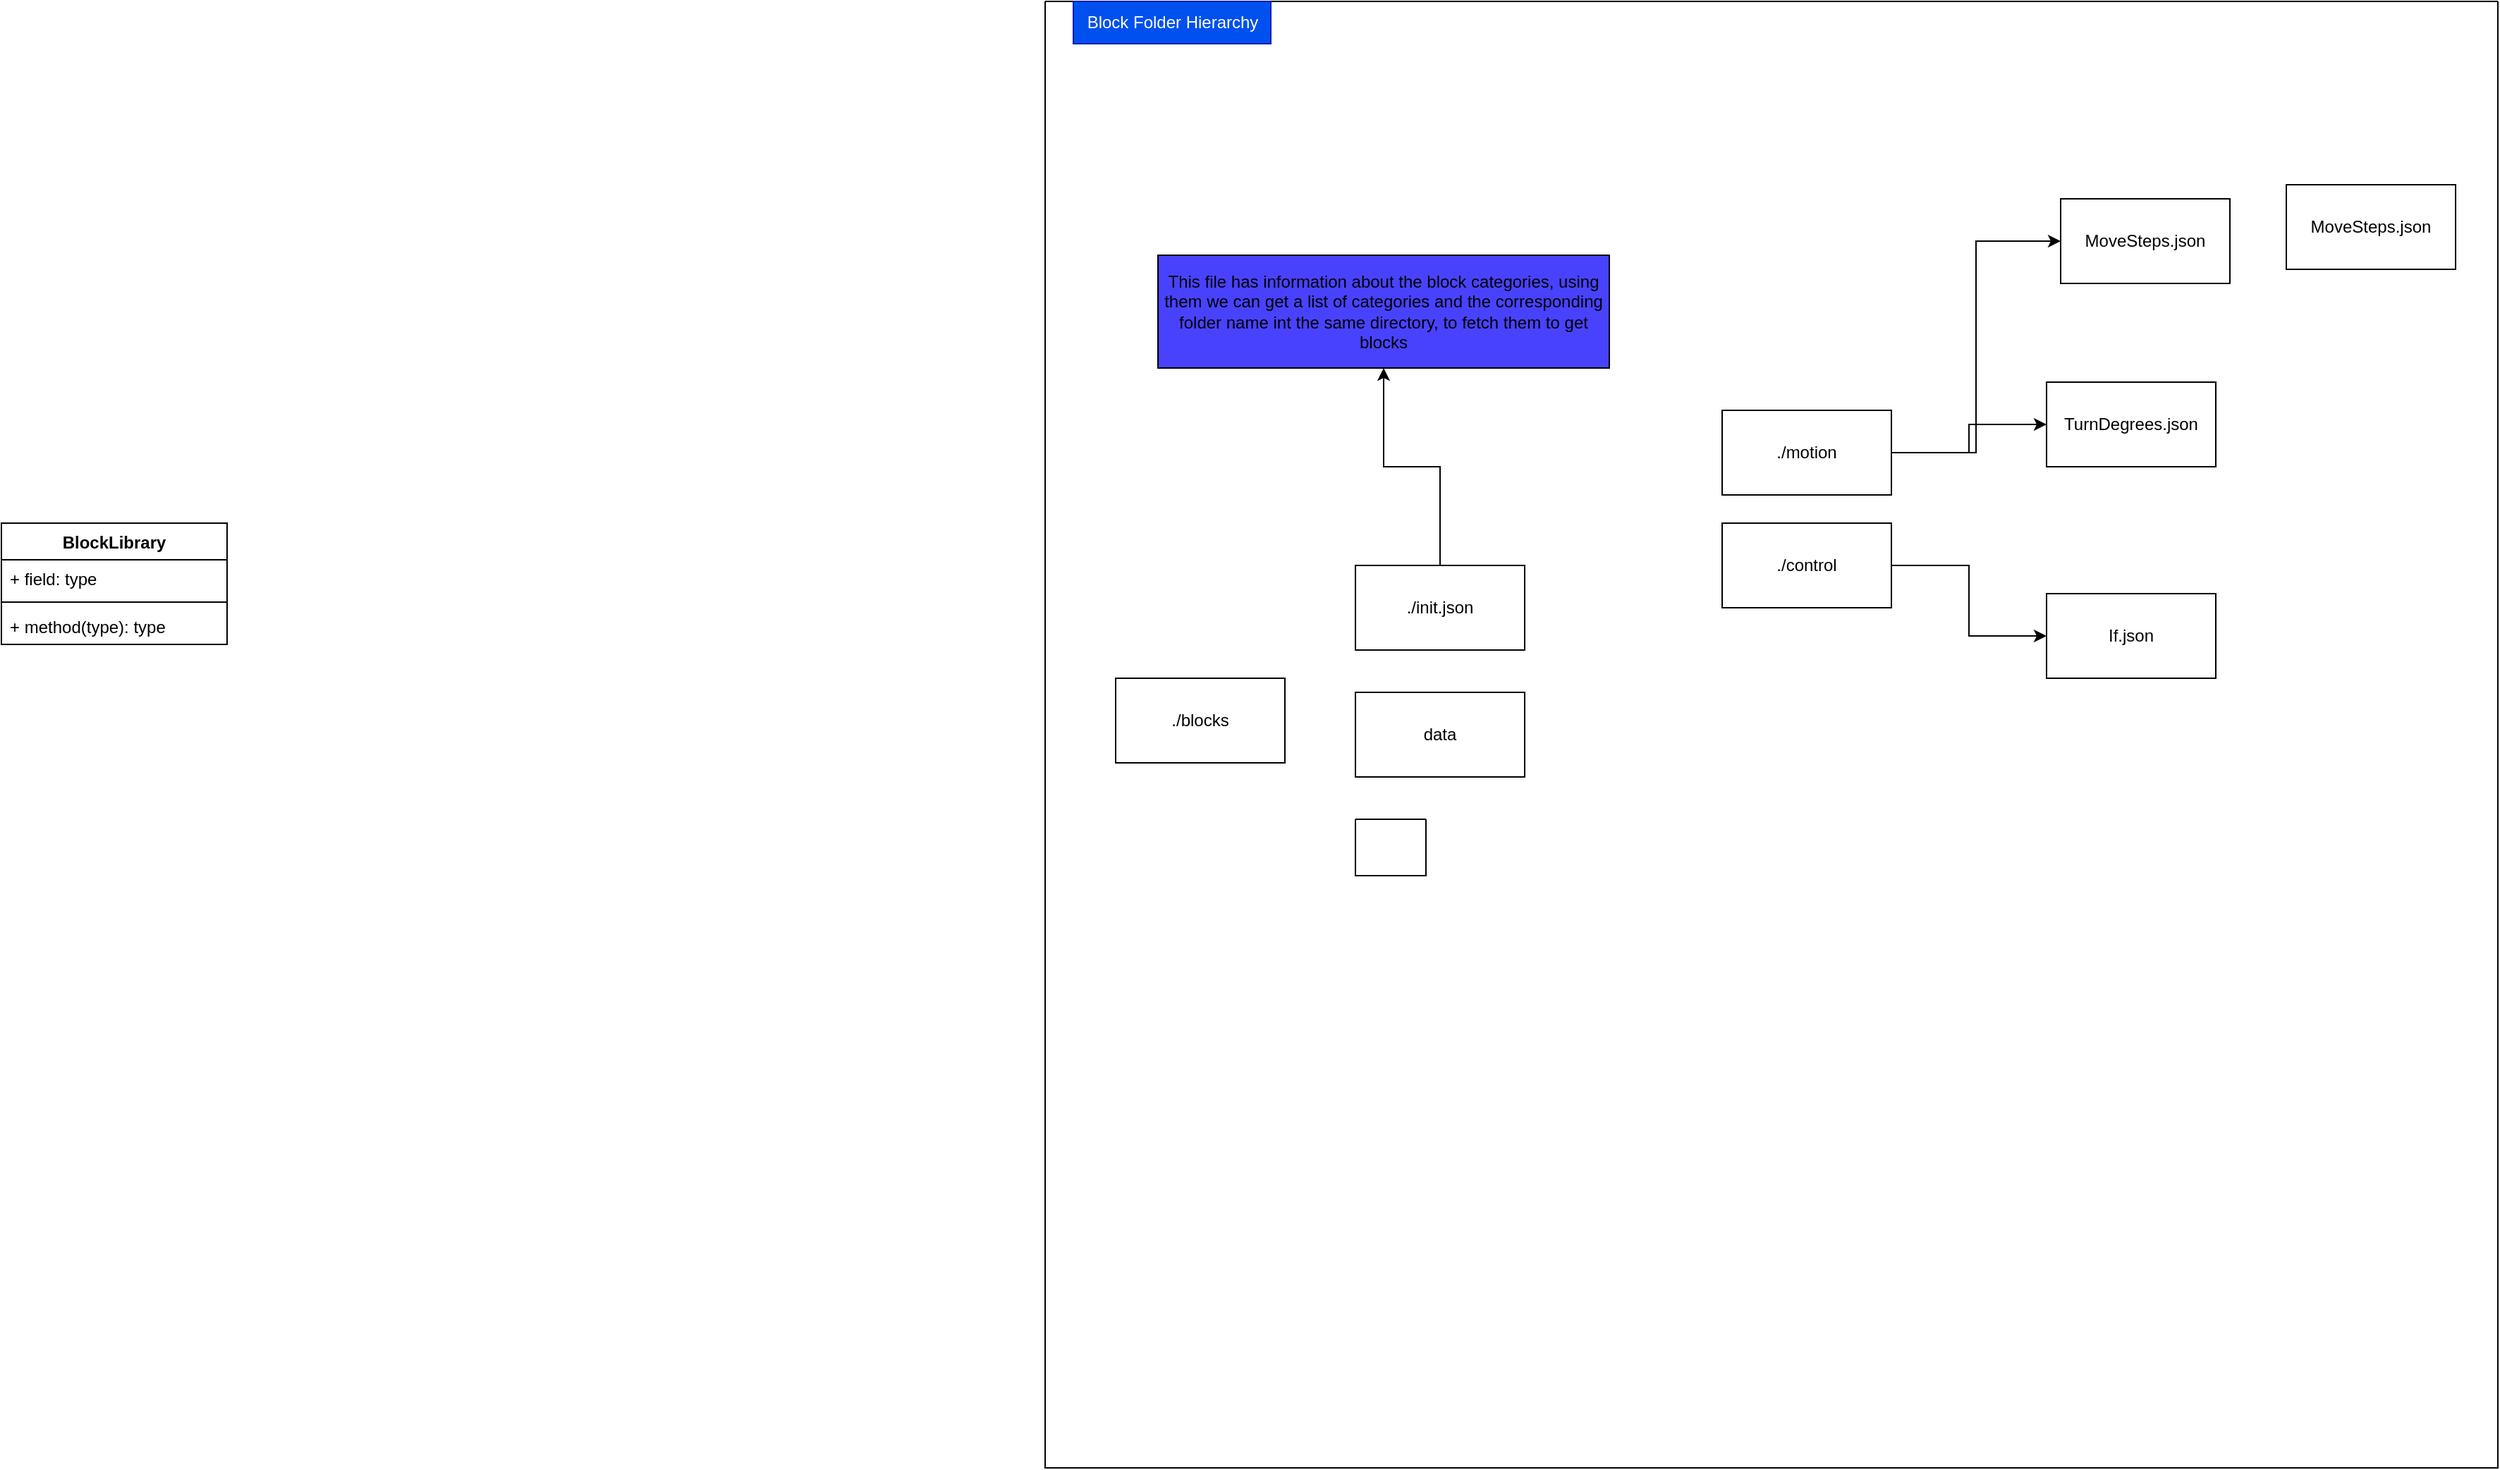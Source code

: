 <mxfile version="26.0.9">
  <diagram name="Page-1" id="j0KiJfuzZCssB-MRM7Cl">
    <mxGraphModel dx="1822" dy="1255" grid="1" gridSize="10" guides="1" tooltips="1" connect="1" arrows="1" fold="1" page="0" pageScale="1" pageWidth="850" pageHeight="1100" math="0" shadow="0">
      <root>
        <mxCell id="0" />
        <mxCell id="1" parent="0" />
        <mxCell id="_hS-4gmbDoJe5aBay4XO-9" value="BlockLibrary&lt;div&gt;&lt;br&gt;&lt;/div&gt;" style="swimlane;fontStyle=1;align=center;verticalAlign=top;childLayout=stackLayout;horizontal=1;startSize=26;horizontalStack=0;resizeParent=1;resizeParentMax=0;resizeLast=0;collapsible=1;marginBottom=0;whiteSpace=wrap;html=1;" parent="1" vertex="1">
          <mxGeometry x="-210" y="10" width="160" height="86" as="geometry" />
        </mxCell>
        <mxCell id="_hS-4gmbDoJe5aBay4XO-10" value="+ field: type" style="text;strokeColor=none;fillColor=none;align=left;verticalAlign=top;spacingLeft=4;spacingRight=4;overflow=hidden;rotatable=0;points=[[0,0.5],[1,0.5]];portConstraint=eastwest;whiteSpace=wrap;html=1;" parent="_hS-4gmbDoJe5aBay4XO-9" vertex="1">
          <mxGeometry y="26" width="160" height="26" as="geometry" />
        </mxCell>
        <mxCell id="_hS-4gmbDoJe5aBay4XO-11" value="" style="line;strokeWidth=1;fillColor=none;align=left;verticalAlign=middle;spacingTop=-1;spacingLeft=3;spacingRight=3;rotatable=0;labelPosition=right;points=[];portConstraint=eastwest;strokeColor=inherit;" parent="_hS-4gmbDoJe5aBay4XO-9" vertex="1">
          <mxGeometry y="52" width="160" height="8" as="geometry" />
        </mxCell>
        <mxCell id="_hS-4gmbDoJe5aBay4XO-12" value="+ method(type): type" style="text;strokeColor=none;fillColor=none;align=left;verticalAlign=top;spacingLeft=4;spacingRight=4;overflow=hidden;rotatable=0;points=[[0,0.5],[1,0.5]];portConstraint=eastwest;whiteSpace=wrap;html=1;" parent="_hS-4gmbDoJe5aBay4XO-9" vertex="1">
          <mxGeometry y="60" width="160" height="26" as="geometry" />
        </mxCell>
        <mxCell id="_hS-4gmbDoJe5aBay4XO-33" value="" style="swimlane;startSize=0;" parent="1" vertex="1">
          <mxGeometry x="530" y="-360" width="1030" height="1040" as="geometry">
            <mxRectangle x="530" y="-340" width="50" height="40" as="alternateBounds" />
          </mxGeometry>
        </mxCell>
        <mxCell id="_hS-4gmbDoJe5aBay4XO-22" value="This file has information about the block categories, using them we can get a list of categories and the corresponding folder name int the same directory, to fetch them to get blocks" style="rounded=0;whiteSpace=wrap;html=1;fillColor=#4842FF;" parent="_hS-4gmbDoJe5aBay4XO-33" vertex="1">
          <mxGeometry x="80" y="180" width="320" height="80" as="geometry" />
        </mxCell>
        <mxCell id="_hS-4gmbDoJe5aBay4XO-21" value="./init.json" style="rounded=0;whiteSpace=wrap;html=1;" parent="_hS-4gmbDoJe5aBay4XO-33" vertex="1">
          <mxGeometry x="220" y="400" width="120" height="60" as="geometry" />
        </mxCell>
        <mxCell id="_hS-4gmbDoJe5aBay4XO-23" style="edgeStyle=orthogonalEdgeStyle;rounded=0;orthogonalLoop=1;jettySize=auto;html=1;entryX=0.5;entryY=1;entryDx=0;entryDy=0;" parent="_hS-4gmbDoJe5aBay4XO-33" source="_hS-4gmbDoJe5aBay4XO-21" target="_hS-4gmbDoJe5aBay4XO-22" edge="1">
          <mxGeometry relative="1" as="geometry" />
        </mxCell>
        <mxCell id="_hS-4gmbDoJe5aBay4XO-24" value="MoveSteps&lt;span style=&quot;color: rgba(0, 0, 0, 0); font-family: monospace; font-size: 0px; text-align: start; text-wrap: nowrap;&quot;&gt;%3CmxGraphModel%3E%3Croot%3E%3CmxCell%20id%3D%220%22%2F%3E%3CmxCell%20id%3D%221%22%20parent%3D%220%22%2F%3E%3CmxCell%20id%3D%222%22%20value%3D%22.%2F%26lt%3Bspan%20style%3D%26quot%3Bcolor%3A%20rgba(0%2C%200%2C%200%2C%200)%3B%20font-family%3A%20monospace%3B%20font-size%3A%200px%3B%20text-align%3A%20start%3B%20text-wrap%3A%20nowrap%3B%26quot%3B%26gt%3B%253CmxGraphModel%253E%253Croot%253E%253CmxCell%2520id%253D%25220%2522%252F%253E%253CmxCell%2520id%253D%25221%2522%2520parent%253D%25220%2522%252F%253E%253CmxCell%2520id%253D%25222%2522%2520value%253D%2522.%252Fblocks%2522%2520style%253D%2522rounded%253D0%253BwhiteSpace%253Dwrap%253Bhtml%253D1%253B%2522%2520vertex%253D%25221%2522%2520parent%253D%25221%2522%253E%253CmxGeometry%2520x%253D%2522640%2522%2520y%253D%2522130%2522%2520width%253D%2522120%2522%2520height%253D%252260%2522%2520as%253D%2522geometry%2522%252F%253E%253C%252FmxCell%253E%253C%252Froot%253E%253C%252FmxGraphModel%253E%26lt%3B%2Fspan%26gt%3Bmotion%22%20style%3D%22rounded%3D0%3BwhiteSpace%3Dwrap%3Bhtml%3D1%3B%22%20vertex%3D%221%22%20parent%3D%221%22%3E%3CmxGeometry%20x%3D%22810%22%20y%3D%22130%22%20width%3D%22120%22%20height%3D%2260%22%20as%3D%22geometry%22%2F%3E%3C%2FmxCell%3E%3C%2Froot%3E%3C%2FmxGraphModel%3E&lt;/span&gt;.json" style="rounded=0;whiteSpace=wrap;html=1;" parent="_hS-4gmbDoJe5aBay4XO-33" vertex="1">
          <mxGeometry x="720" y="140" width="120" height="60" as="geometry" />
        </mxCell>
        <mxCell id="_hS-4gmbDoJe5aBay4XO-19" value="./&lt;span style=&quot;color: rgba(0, 0, 0, 0); font-family: monospace; font-size: 0px; text-align: start; text-wrap: nowrap;&quot;&gt;%3CmxGraphModel%3E%3Croot%3E%3CmxCell%20id%3D%220%22%2F%3E%3CmxCell%20id%3D%221%22%20parent%3D%220%22%2F%3E%3CmxCell%20id%3D%222%22%20value%3D%22.%2Fblocks%22%20style%3D%22rounded%3D0%3BwhiteSpace%3Dwrap%3Bhtml%3D1%3B%22%20vertex%3D%221%22%20parent%3D%221%22%3E%3CmxGeometry%20x%3D%22640%22%20y%3D%22130%22%20width%3D%22120%22%20height%3D%2260%22%20as%3D%22geometry%22%2F%3E%3C%2FmxCell%3E%3C%2Froot%3E%3C%2FmxGraphModel%3E&lt;/span&gt;motion" style="rounded=0;whiteSpace=wrap;html=1;" parent="_hS-4gmbDoJe5aBay4XO-33" vertex="1">
          <mxGeometry x="480" y="290" width="120" height="60" as="geometry" />
        </mxCell>
        <mxCell id="_hS-4gmbDoJe5aBay4XO-25" style="edgeStyle=orthogonalEdgeStyle;rounded=0;orthogonalLoop=1;jettySize=auto;html=1;entryX=0;entryY=0.5;entryDx=0;entryDy=0;" parent="_hS-4gmbDoJe5aBay4XO-33" source="_hS-4gmbDoJe5aBay4XO-19" target="_hS-4gmbDoJe5aBay4XO-24" edge="1">
          <mxGeometry relative="1" as="geometry" />
        </mxCell>
        <mxCell id="_hS-4gmbDoJe5aBay4XO-26" value="TurnDegrees.json" style="rounded=0;whiteSpace=wrap;html=1;" parent="_hS-4gmbDoJe5aBay4XO-33" vertex="1">
          <mxGeometry x="710" y="270" width="120" height="60" as="geometry" />
        </mxCell>
        <mxCell id="_hS-4gmbDoJe5aBay4XO-27" style="edgeStyle=orthogonalEdgeStyle;rounded=0;orthogonalLoop=1;jettySize=auto;html=1;entryX=0;entryY=0.5;entryDx=0;entryDy=0;" parent="_hS-4gmbDoJe5aBay4XO-33" source="_hS-4gmbDoJe5aBay4XO-19" target="_hS-4gmbDoJe5aBay4XO-26" edge="1">
          <mxGeometry relative="1" as="geometry" />
        </mxCell>
        <mxCell id="_hS-4gmbDoJe5aBay4XO-28" value="If.json" style="rounded=0;whiteSpace=wrap;html=1;" parent="_hS-4gmbDoJe5aBay4XO-33" vertex="1">
          <mxGeometry x="710" y="420" width="120" height="60" as="geometry" />
        </mxCell>
        <mxCell id="_hS-4gmbDoJe5aBay4XO-20" value="./control" style="rounded=0;whiteSpace=wrap;html=1;" parent="_hS-4gmbDoJe5aBay4XO-33" vertex="1">
          <mxGeometry x="480" y="370" width="120" height="60" as="geometry" />
        </mxCell>
        <mxCell id="_hS-4gmbDoJe5aBay4XO-30" style="edgeStyle=orthogonalEdgeStyle;rounded=0;orthogonalLoop=1;jettySize=auto;html=1;entryX=0;entryY=0.5;entryDx=0;entryDy=0;" parent="_hS-4gmbDoJe5aBay4XO-33" source="_hS-4gmbDoJe5aBay4XO-20" target="_hS-4gmbDoJe5aBay4XO-28" edge="1">
          <mxGeometry relative="1" as="geometry" />
        </mxCell>
        <mxCell id="_hS-4gmbDoJe5aBay4XO-18" value="./blocks" style="rounded=0;whiteSpace=wrap;html=1;" parent="_hS-4gmbDoJe5aBay4XO-33" vertex="1">
          <mxGeometry x="50" y="480" width="120" height="60" as="geometry" />
        </mxCell>
        <mxCell id="_hS-4gmbDoJe5aBay4XO-32" value="Block Folder Hierarchy" style="text;html=1;align=center;verticalAlign=middle;resizable=0;points=[];autosize=1;strokeColor=#001DBC;fillColor=#0050ef;fontColor=#ffffff;" parent="_hS-4gmbDoJe5aBay4XO-33" vertex="1">
          <mxGeometry x="20" width="140" height="30" as="geometry" />
        </mxCell>
        <mxCell id="_hS-4gmbDoJe5aBay4XO-34" value="MoveSteps&lt;span style=&quot;color: rgba(0, 0, 0, 0); font-family: monospace; font-size: 0px; text-align: start; text-wrap: nowrap;&quot;&gt;%3CmxGraphModel%3E%3Croot%3E%3CmxCell%20id%3D%220%22%2F%3E%3CmxCell%20id%3D%221%22%20parent%3D%220%22%2F%3E%3CmxCell%20id%3D%222%22%20value%3D%22.%2F%26lt%3Bspan%20style%3D%26quot%3Bcolor%3A%20rgba(0%2C%200%2C%200%2C%200)%3B%20font-family%3A%20monospace%3B%20font-size%3A%200px%3B%20text-align%3A%20start%3B%20text-wrap%3A%20nowrap%3B%26quot%3B%26gt%3B%253CmxGraphModel%253E%253Croot%253E%253CmxCell%2520id%253D%25220%2522%252F%253E%253CmxCell%2520id%253D%25221%2522%2520parent%253D%25220%2522%252F%253E%253CmxCell%2520id%253D%25222%2522%2520value%253D%2522.%252Fblocks%2522%2520style%253D%2522rounded%253D0%253BwhiteSpace%253Dwrap%253Bhtml%253D1%253B%2522%2520vertex%253D%25221%2522%2520parent%253D%25221%2522%253E%253CmxGeometry%2520x%253D%2522640%2522%2520y%253D%2522130%2522%2520width%253D%2522120%2522%2520height%253D%252260%2522%2520as%253D%2522geometry%2522%252F%253E%253C%252FmxCell%253E%253C%252Froot%253E%253C%252FmxGraphModel%253E%26lt%3B%2Fspan%26gt%3Bmotion%22%20style%3D%22rounded%3D0%3BwhiteSpace%3Dwrap%3Bhtml%3D1%3B%22%20vertex%3D%221%22%20parent%3D%221%22%3E%3CmxGeometry%20x%3D%22810%22%20y%3D%22130%22%20width%3D%22120%22%20height%3D%2260%22%20as%3D%22geometry%22%2F%3E%3C%2FmxCell%3E%3C%2Froot%3E%3C%2FmxGraphModel%3E&lt;/span&gt;.json" style="rounded=0;whiteSpace=wrap;html=1;" parent="_hS-4gmbDoJe5aBay4XO-33" vertex="1">
          <mxGeometry x="880" y="130" width="120" height="60" as="geometry" />
        </mxCell>
        <mxCell id="yoZ5id3EdHScroARiDFy-1" value="data" style="rounded=0;whiteSpace=wrap;html=1;" vertex="1" parent="_hS-4gmbDoJe5aBay4XO-33">
          <mxGeometry x="220" y="490" width="120" height="60" as="geometry" />
        </mxCell>
        <mxCell id="yoZ5id3EdHScroARiDFy-8" value="" style="swimlane;startSize=0;" vertex="1" collapsed="1" parent="_hS-4gmbDoJe5aBay4XO-33">
          <mxGeometry x="220" y="580" width="50" height="40" as="geometry">
            <mxRectangle x="220" y="580" width="770" height="460" as="alternateBounds" />
          </mxGeometry>
        </mxCell>
        <mxCell id="yoZ5id3EdHScroARiDFy-3" value="MoveSteps&lt;span style=&quot;color: rgba(0, 0, 0, 0); font-family: monospace; font-size: 0px; text-align: start; text-wrap: nowrap;&quot;&gt;%3CmxGraphModel%3E%3Croot%3E%3CmxCell%20id%3D%220%22%2F%3E%3CmxCell%20id%3D%221%22%20parent%3D%220%22%2F%3E%3CmxCell%20id%3D%222%22%20value%3D%22.%2F%26lt%3Bspan%20style%3D%26quot%3Bcolor%3A%20rgba(0%2C%200%2C%200%2C%200)%3B%20font-family%3A%20monospace%3B%20font-size%3A%200px%3B%20text-align%3A%20start%3B%20text-wrap%3A%20nowrap%3B%26quot%3B%26gt%3B%253CmxGraphModel%253E%253Croot%253E%253CmxCell%2520id%253D%25220%2522%252F%253E%253CmxCell%2520id%253D%25221%2522%2520parent%253D%25220%2522%252F%253E%253CmxCell%2520id%253D%25222%2522%2520value%253D%2522.%252Fblocks%2522%2520style%253D%2522rounded%253D0%253BwhiteSpace%253Dwrap%253Bhtml%253D1%253B%2522%2520vertex%253D%25221%2522%2520parent%253D%25221%2522%253E%253CmxGeometry%2520x%253D%2522640%2522%2520y%253D%2522130%2522%2520width%253D%2522120%2522%2520height%253D%252260%2522%2520as%253D%2522geometry%2522%252F%253E%253C%252FmxCell%253E%253C%252Froot%253E%253C%252FmxGraphModel%253E%26lt%3B%2Fspan%26gt%3Bmotion%22%20style%3D%22rounded%3D0%3BwhiteSpace%3Dwrap%3Bhtml%3D1%3B%22%20vertex%3D%221%22%20parent%3D%221%22%3E%3CmxGeometry%20x%3D%22810%22%20y%3D%22130%22%20width%3D%22120%22%20height%3D%2260%22%20as%3D%22geometry%22%2F%3E%3C%2FmxCell%3E%3C%2Froot%3E%3C%2FmxGraphModel%3E&lt;/span&gt;.lua" style="rounded=0;whiteSpace=wrap;html=1;" vertex="1" parent="yoZ5id3EdHScroARiDFy-8">
          <mxGeometry x="480" y="30" width="120" height="60" as="geometry" />
        </mxCell>
        <mxCell id="yoZ5id3EdHScroARiDFy-5" value="TurnDegrees.lua" style="rounded=0;whiteSpace=wrap;html=1;" vertex="1" parent="yoZ5id3EdHScroARiDFy-8">
          <mxGeometry x="480" y="150" width="120" height="60" as="geometry" />
        </mxCell>
        <mxCell id="yoZ5id3EdHScroARiDFy-6" value="If.lua" style="rounded=0;whiteSpace=wrap;html=1;" vertex="1" parent="yoZ5id3EdHScroARiDFy-8">
          <mxGeometry x="480" y="300" width="120" height="60" as="geometry" />
        </mxCell>
        <mxCell id="yoZ5id3EdHScroARiDFy-7" value="./control" style="rounded=0;whiteSpace=wrap;html=1;" vertex="1" parent="yoZ5id3EdHScroARiDFy-8">
          <mxGeometry x="250" y="250" width="120" height="60" as="geometry" />
        </mxCell>
        <mxCell id="yoZ5id3EdHScroARiDFy-4" value="./&lt;span style=&quot;color: rgba(0, 0, 0, 0); font-family: monospace; font-size: 0px; text-align: start; text-wrap: nowrap;&quot;&gt;%3CmxGraphModel%3E%3Croot%3E%3CmxCell%20id%3D%220%22%2F%3E%3CmxCell%20id%3D%221%22%20parent%3D%220%22%2F%3E%3CmxCell%20id%3D%222%22%20value%3D%22.%2Fblocks%22%20style%3D%22rounded%3D0%3BwhiteSpace%3Dwrap%3Bhtml%3D1%3B%22%20vertex%3D%221%22%20parent%3D%221%22%3E%3CmxGeometry%20x%3D%22640%22%20y%3D%22130%22%20width%3D%22120%22%20height%3D%2260%22%20as%3D%22geometry%22%2F%3E%3C%2FmxCell%3E%3C%2Froot%3E%3C%2FmxGraphModel%3E&lt;/span&gt;motion" style="rounded=0;whiteSpace=wrap;html=1;" vertex="1" parent="yoZ5id3EdHScroARiDFy-8">
          <mxGeometry x="250" y="170" width="120" height="60" as="geometry" />
        </mxCell>
        <mxCell id="yoZ5id3EdHScroARiDFy-2" value="lua_code" style="rounded=0;whiteSpace=wrap;html=1;" vertex="1" parent="yoZ5id3EdHScroARiDFy-8">
          <mxGeometry y="30" width="120" height="60" as="geometry" />
        </mxCell>
      </root>
    </mxGraphModel>
  </diagram>
</mxfile>
